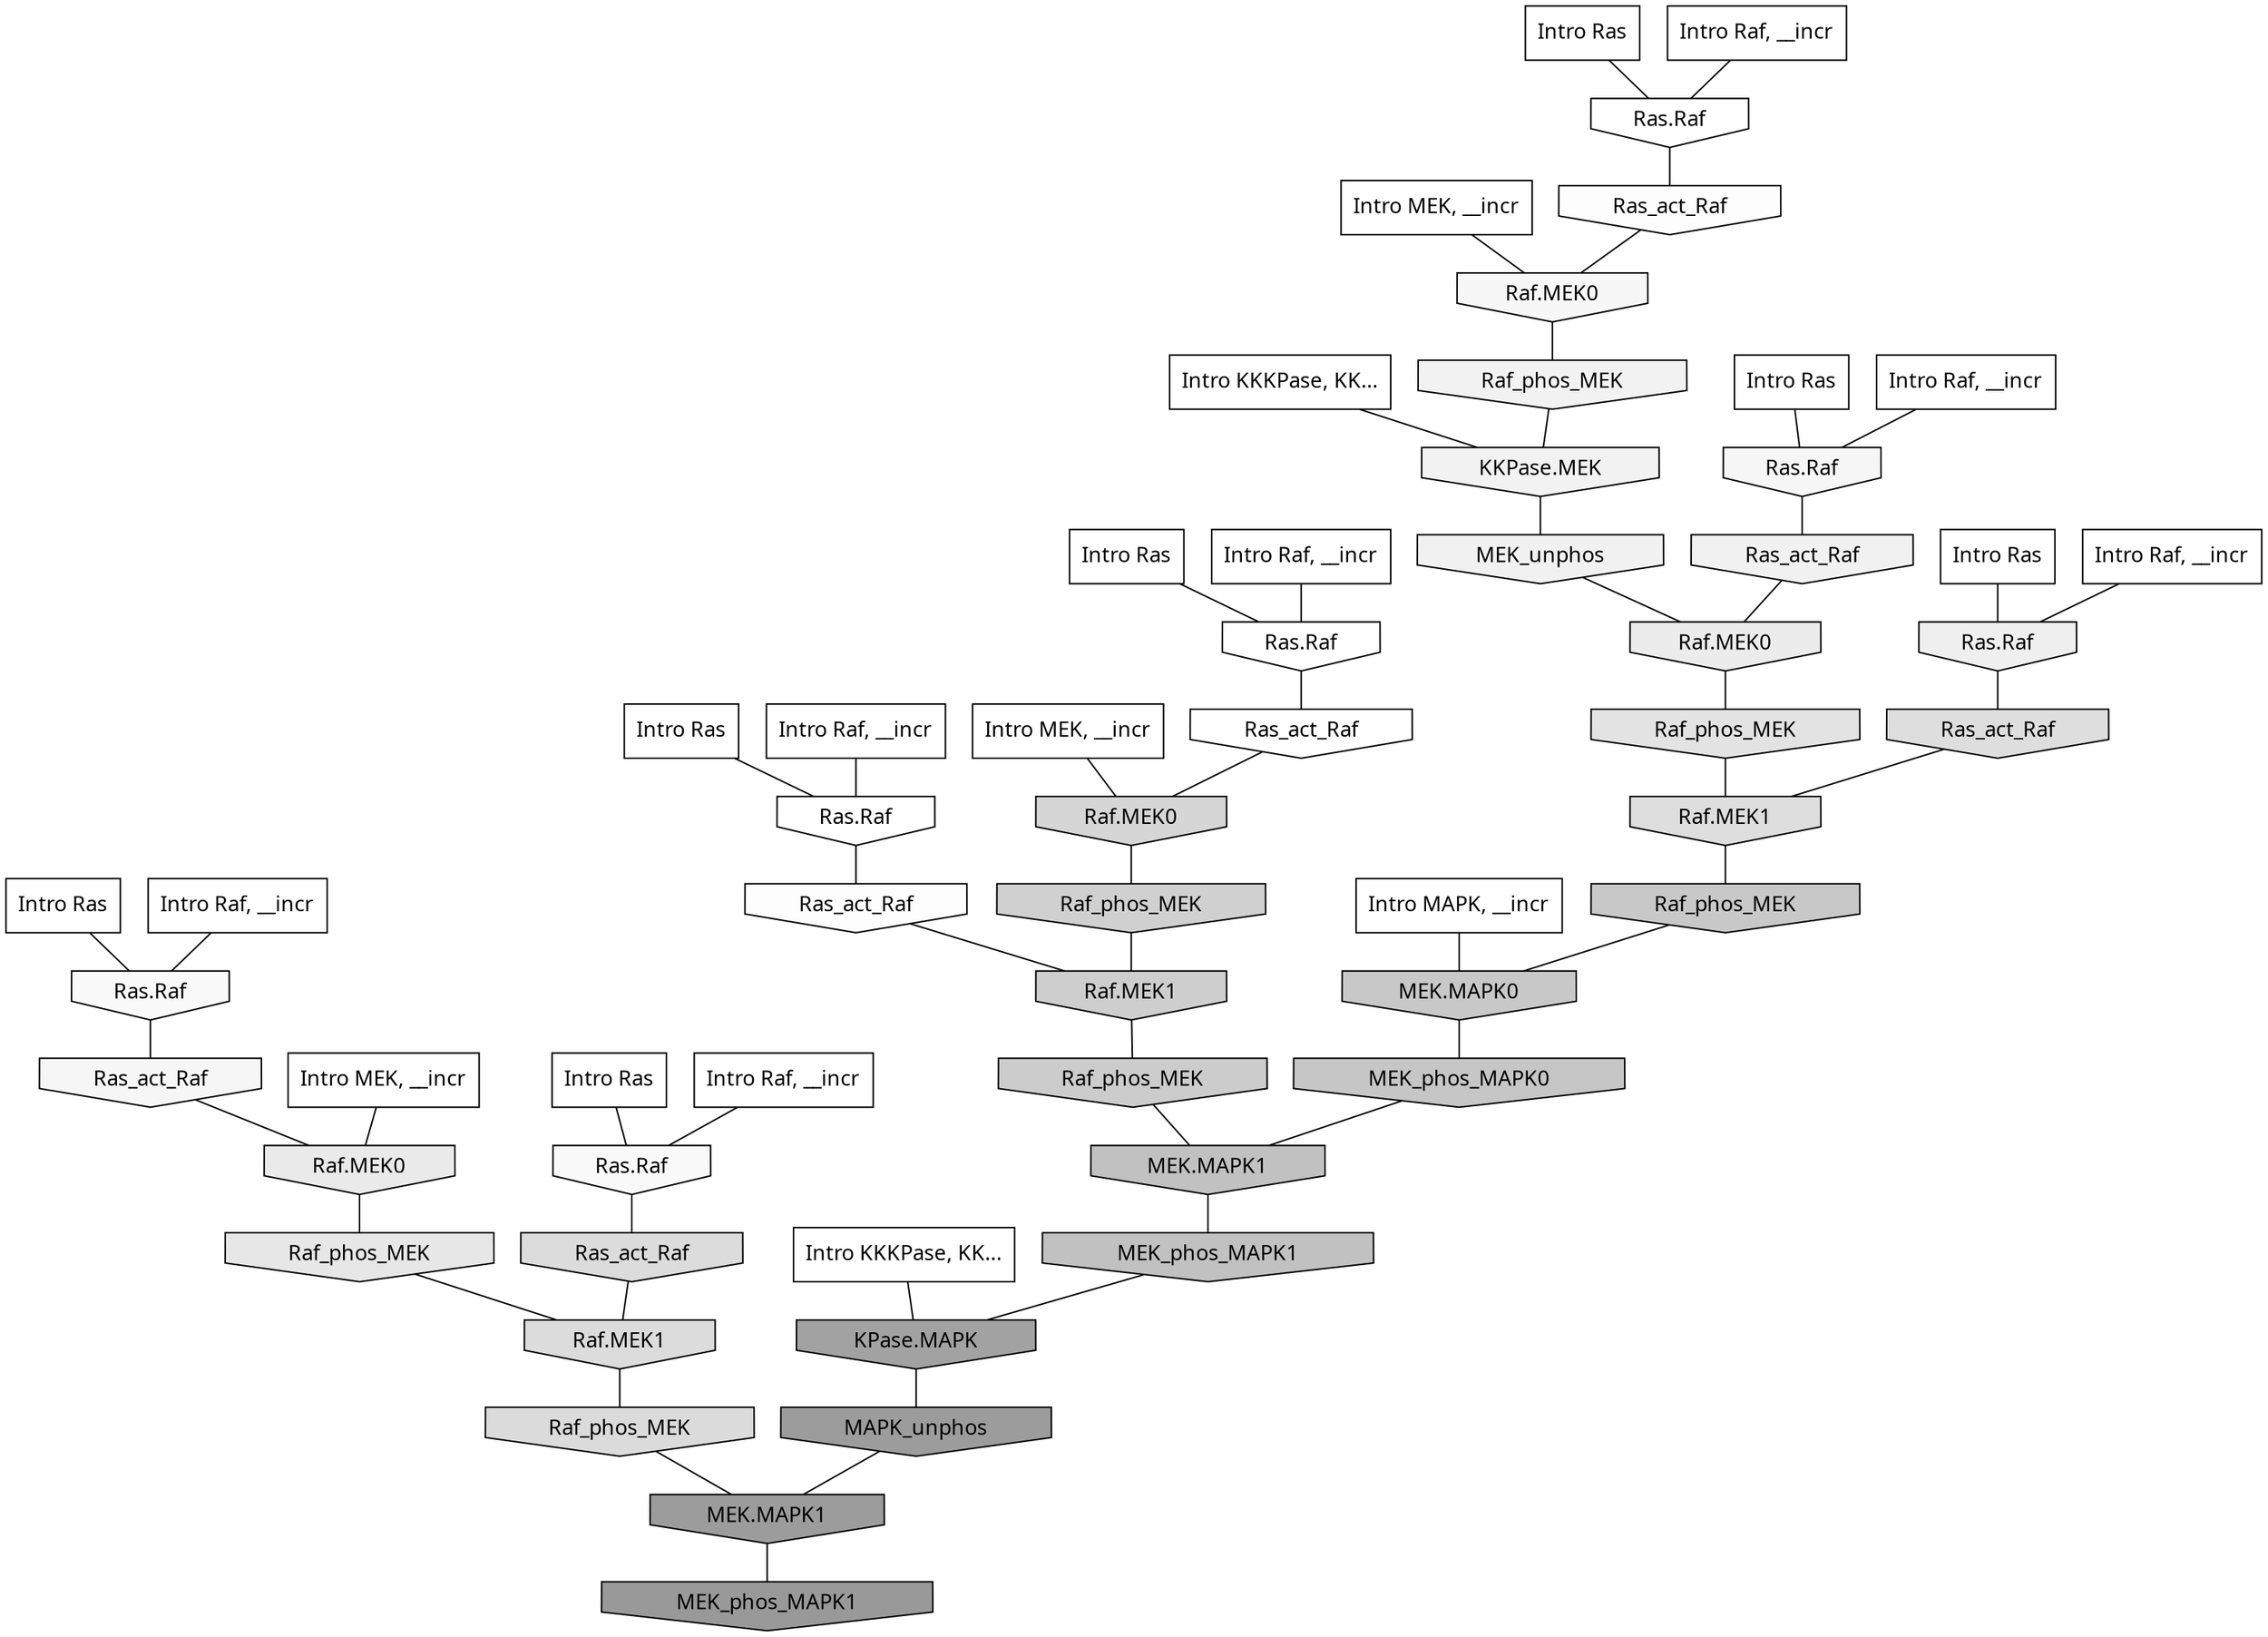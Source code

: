 digraph G{
  rankdir="TB";
  ranksep=0.30;
  node [fontname="CMU Serif"];
  edge [fontname="CMU Serif"];
  
  2 [label="Intro Ras", shape=rectangle, style=filled, fillcolor="0.000 0.000 1.000"]
  
  16 [label="Intro Ras", shape=rectangle, style=filled, fillcolor="0.000 0.000 1.000"]
  
  24 [label="Intro Ras", shape=rectangle, style=filled, fillcolor="0.000 0.000 1.000"]
  
  32 [label="Intro Ras", shape=rectangle, style=filled, fillcolor="0.000 0.000 1.000"]
  
  41 [label="Intro Ras", shape=rectangle, style=filled, fillcolor="0.000 0.000 1.000"]
  
  55 [label="Intro Ras", shape=rectangle, style=filled, fillcolor="0.000 0.000 1.000"]
  
  78 [label="Intro Ras", shape=rectangle, style=filled, fillcolor="0.000 0.000 1.000"]
  
  171 [label="Intro Raf, __incr", shape=rectangle, style=filled, fillcolor="0.000 0.000 1.000"]
  
  277 [label="Intro Raf, __incr", shape=rectangle, style=filled, fillcolor="0.000 0.000 1.000"]
  
  360 [label="Intro Raf, __incr", shape=rectangle, style=filled, fillcolor="0.000 0.000 1.000"]
  
  405 [label="Intro Raf, __incr", shape=rectangle, style=filled, fillcolor="0.000 0.000 1.000"]
  
  411 [label="Intro Raf, __incr", shape=rectangle, style=filled, fillcolor="0.000 0.000 1.000"]
  
  824 [label="Intro Raf, __incr", shape=rectangle, style=filled, fillcolor="0.000 0.000 1.000"]
  
  1052 [label="Intro Raf, __incr", shape=rectangle, style=filled, fillcolor="0.000 0.000 1.000"]
  
  1470 [label="Intro MEK, __incr", shape=rectangle, style=filled, fillcolor="0.000 0.000 1.000"]
  
  1937 [label="Intro MEK, __incr", shape=rectangle, style=filled, fillcolor="0.000 0.000 1.000"]
  
  2020 [label="Intro MEK, __incr", shape=rectangle, style=filled, fillcolor="0.000 0.000 1.000"]
  
  2836 [label="Intro MAPK, __incr", shape=rectangle, style=filled, fillcolor="0.000 0.000 1.000"]
  
  3121 [label="Intro KKKPase, KK...", shape=rectangle, style=filled, fillcolor="0.000 0.000 1.000"]
  
  3161 [label="Intro KKKPase, KK...", shape=rectangle, style=filled, fillcolor="0.000 0.000 1.000"]
  
  3256 [label="Ras.Raf", shape=invhouse, style=filled, fillcolor="0.000 0.000 1.000"]
  
  3285 [label="Ras.Raf", shape=invhouse, style=filled, fillcolor="0.000 0.000 1.000"]
  
  3301 [label="Ras.Raf", shape=invhouse, style=filled, fillcolor="0.000 0.000 1.000"]
  
  3336 [label="Ras_act_Raf", shape=invhouse, style=filled, fillcolor="0.000 0.000 0.997"]
  
  3396 [label="Ras_act_Raf", shape=invhouse, style=filled, fillcolor="0.000 0.000 0.991"]
  
  3404 [label="Ras_act_Raf", shape=invhouse, style=filled, fillcolor="0.000 0.000 0.990"]
  
  3530 [label="Ras.Raf", shape=invhouse, style=filled, fillcolor="0.000 0.000 0.976"]
  
  3562 [label="Ras.Raf", shape=invhouse, style=filled, fillcolor="0.000 0.000 0.973"]
  
  3672 [label="Raf.MEK0", shape=invhouse, style=filled, fillcolor="0.000 0.000 0.965"]
  
  3713 [label="Ras.Raf", shape=invhouse, style=filled, fillcolor="0.000 0.000 0.962"]
  
  3738 [label="Ras_act_Raf", shape=invhouse, style=filled, fillcolor="0.000 0.000 0.961"]
  
  4033 [label="Raf_phos_MEK", shape=invhouse, style=filled, fillcolor="0.000 0.000 0.948"]
  
  4048 [label="KKPase.MEK", shape=invhouse, style=filled, fillcolor="0.000 0.000 0.947"]
  
  4081 [label="MEK_unphos", shape=invhouse, style=filled, fillcolor="0.000 0.000 0.945"]
  
  4102 [label="Ras_act_Raf", shape=invhouse, style=filled, fillcolor="0.000 0.000 0.944"]
  
  4303 [label="Ras.Raf", shape=invhouse, style=filled, fillcolor="0.000 0.000 0.934"]
  
  4552 [label="Raf.MEK0", shape=invhouse, style=filled, fillcolor="0.000 0.000 0.923"]
  
  4722 [label="Raf.MEK0", shape=invhouse, style=filled, fillcolor="0.000 0.000 0.916"]
  
  5026 [label="Raf_phos_MEK", shape=invhouse, style=filled, fillcolor="0.000 0.000 0.903"]
  
  5433 [label="Raf_phos_MEK", shape=invhouse, style=filled, fillcolor="0.000 0.000 0.888"]
  
  5950 [label="Ras_act_Raf", shape=invhouse, style=filled, fillcolor="0.000 0.000 0.868"]
  
  5952 [label="Raf.MEK1", shape=invhouse, style=filled, fillcolor="0.000 0.000 0.868"]
  
  6119 [label="Ras_act_Raf", shape=invhouse, style=filled, fillcolor="0.000 0.000 0.861"]
  
  6121 [label="Raf.MEK1", shape=invhouse, style=filled, fillcolor="0.000 0.000 0.861"]
  
  6160 [label="Raf_phos_MEK", shape=invhouse, style=filled, fillcolor="0.000 0.000 0.859"]
  
  7007 [label="Raf.MEK0", shape=invhouse, style=filled, fillcolor="0.000 0.000 0.837"]
  
  8151 [label="Raf_phos_MEK", shape=invhouse, style=filled, fillcolor="0.000 0.000 0.813"]
  
  8350 [label="Raf.MEK1", shape=invhouse, style=filled, fillcolor="0.000 0.000 0.808"]
  
  8898 [label="Raf_phos_MEK", shape=invhouse, style=filled, fillcolor="0.000 0.000 0.797"]
  
  9637 [label="Raf_phos_MEK", shape=invhouse, style=filled, fillcolor="0.000 0.000 0.785"]
  
  9640 [label="MEK.MAPK0", shape=invhouse, style=filled, fillcolor="0.000 0.000 0.785"]
  
  10180 [label="MEK_phos_MAPK0", shape=invhouse, style=filled, fillcolor="0.000 0.000 0.776"]
  
  11827 [label="MEK.MAPK1", shape=invhouse, style=filled, fillcolor="0.000 0.000 0.754"]
  
  11858 [label="MEK_phos_MAPK1", shape=invhouse, style=filled, fillcolor="0.000 0.000 0.754"]
  
  19093 [label="KPase.MAPK", shape=invhouse, style=filled, fillcolor="0.000 0.000 0.636"]
  
  19777 [label="MAPK_unphos", shape=invhouse, style=filled, fillcolor="0.000 0.000 0.611"]
  
  19778 [label="MEK.MAPK1", shape=invhouse, style=filled, fillcolor="0.000 0.000 0.611"]
  
  20085 [label="MEK_phos_MAPK1", shape=invhouse, style=filled, fillcolor="0.000 0.000 0.600"]
  
  
  19778 -> 20085 [dir=none, color="0.000 0.000 0.000"] 
  19777 -> 19778 [dir=none, color="0.000 0.000 0.000"] 
  19093 -> 19777 [dir=none, color="0.000 0.000 0.000"] 
  11858 -> 19093 [dir=none, color="0.000 0.000 0.000"] 
  11827 -> 11858 [dir=none, color="0.000 0.000 0.000"] 
  10180 -> 11827 [dir=none, color="0.000 0.000 0.000"] 
  9640 -> 10180 [dir=none, color="0.000 0.000 0.000"] 
  9637 -> 9640 [dir=none, color="0.000 0.000 0.000"] 
  8898 -> 11827 [dir=none, color="0.000 0.000 0.000"] 
  8350 -> 8898 [dir=none, color="0.000 0.000 0.000"] 
  8151 -> 8350 [dir=none, color="0.000 0.000 0.000"] 
  7007 -> 8151 [dir=none, color="0.000 0.000 0.000"] 
  6160 -> 19778 [dir=none, color="0.000 0.000 0.000"] 
  6121 -> 6160 [dir=none, color="0.000 0.000 0.000"] 
  6119 -> 6121 [dir=none, color="0.000 0.000 0.000"] 
  5952 -> 9637 [dir=none, color="0.000 0.000 0.000"] 
  5950 -> 5952 [dir=none, color="0.000 0.000 0.000"] 
  5433 -> 5952 [dir=none, color="0.000 0.000 0.000"] 
  5026 -> 6121 [dir=none, color="0.000 0.000 0.000"] 
  4722 -> 5026 [dir=none, color="0.000 0.000 0.000"] 
  4552 -> 5433 [dir=none, color="0.000 0.000 0.000"] 
  4303 -> 5950 [dir=none, color="0.000 0.000 0.000"] 
  4102 -> 4552 [dir=none, color="0.000 0.000 0.000"] 
  4081 -> 4552 [dir=none, color="0.000 0.000 0.000"] 
  4048 -> 4081 [dir=none, color="0.000 0.000 0.000"] 
  4033 -> 4048 [dir=none, color="0.000 0.000 0.000"] 
  3738 -> 4722 [dir=none, color="0.000 0.000 0.000"] 
  3713 -> 4102 [dir=none, color="0.000 0.000 0.000"] 
  3672 -> 4033 [dir=none, color="0.000 0.000 0.000"] 
  3562 -> 3738 [dir=none, color="0.000 0.000 0.000"] 
  3530 -> 6119 [dir=none, color="0.000 0.000 0.000"] 
  3404 -> 3672 [dir=none, color="0.000 0.000 0.000"] 
  3396 -> 8350 [dir=none, color="0.000 0.000 0.000"] 
  3336 -> 7007 [dir=none, color="0.000 0.000 0.000"] 
  3301 -> 3336 [dir=none, color="0.000 0.000 0.000"] 
  3285 -> 3396 [dir=none, color="0.000 0.000 0.000"] 
  3256 -> 3404 [dir=none, color="0.000 0.000 0.000"] 
  3161 -> 4048 [dir=none, color="0.000 0.000 0.000"] 
  3121 -> 19093 [dir=none, color="0.000 0.000 0.000"] 
  2836 -> 9640 [dir=none, color="0.000 0.000 0.000"] 
  2020 -> 4722 [dir=none, color="0.000 0.000 0.000"] 
  1937 -> 7007 [dir=none, color="0.000 0.000 0.000"] 
  1470 -> 3672 [dir=none, color="0.000 0.000 0.000"] 
  1052 -> 3713 [dir=none, color="0.000 0.000 0.000"] 
  824 -> 3301 [dir=none, color="0.000 0.000 0.000"] 
  411 -> 3562 [dir=none, color="0.000 0.000 0.000"] 
  405 -> 4303 [dir=none, color="0.000 0.000 0.000"] 
  360 -> 3285 [dir=none, color="0.000 0.000 0.000"] 
  277 -> 3256 [dir=none, color="0.000 0.000 0.000"] 
  171 -> 3530 [dir=none, color="0.000 0.000 0.000"] 
  78 -> 3713 [dir=none, color="0.000 0.000 0.000"] 
  55 -> 4303 [dir=none, color="0.000 0.000 0.000"] 
  41 -> 3301 [dir=none, color="0.000 0.000 0.000"] 
  32 -> 3285 [dir=none, color="0.000 0.000 0.000"] 
  24 -> 3256 [dir=none, color="0.000 0.000 0.000"] 
  16 -> 3530 [dir=none, color="0.000 0.000 0.000"] 
  2 -> 3562 [dir=none, color="0.000 0.000 0.000"] 
  
  }
